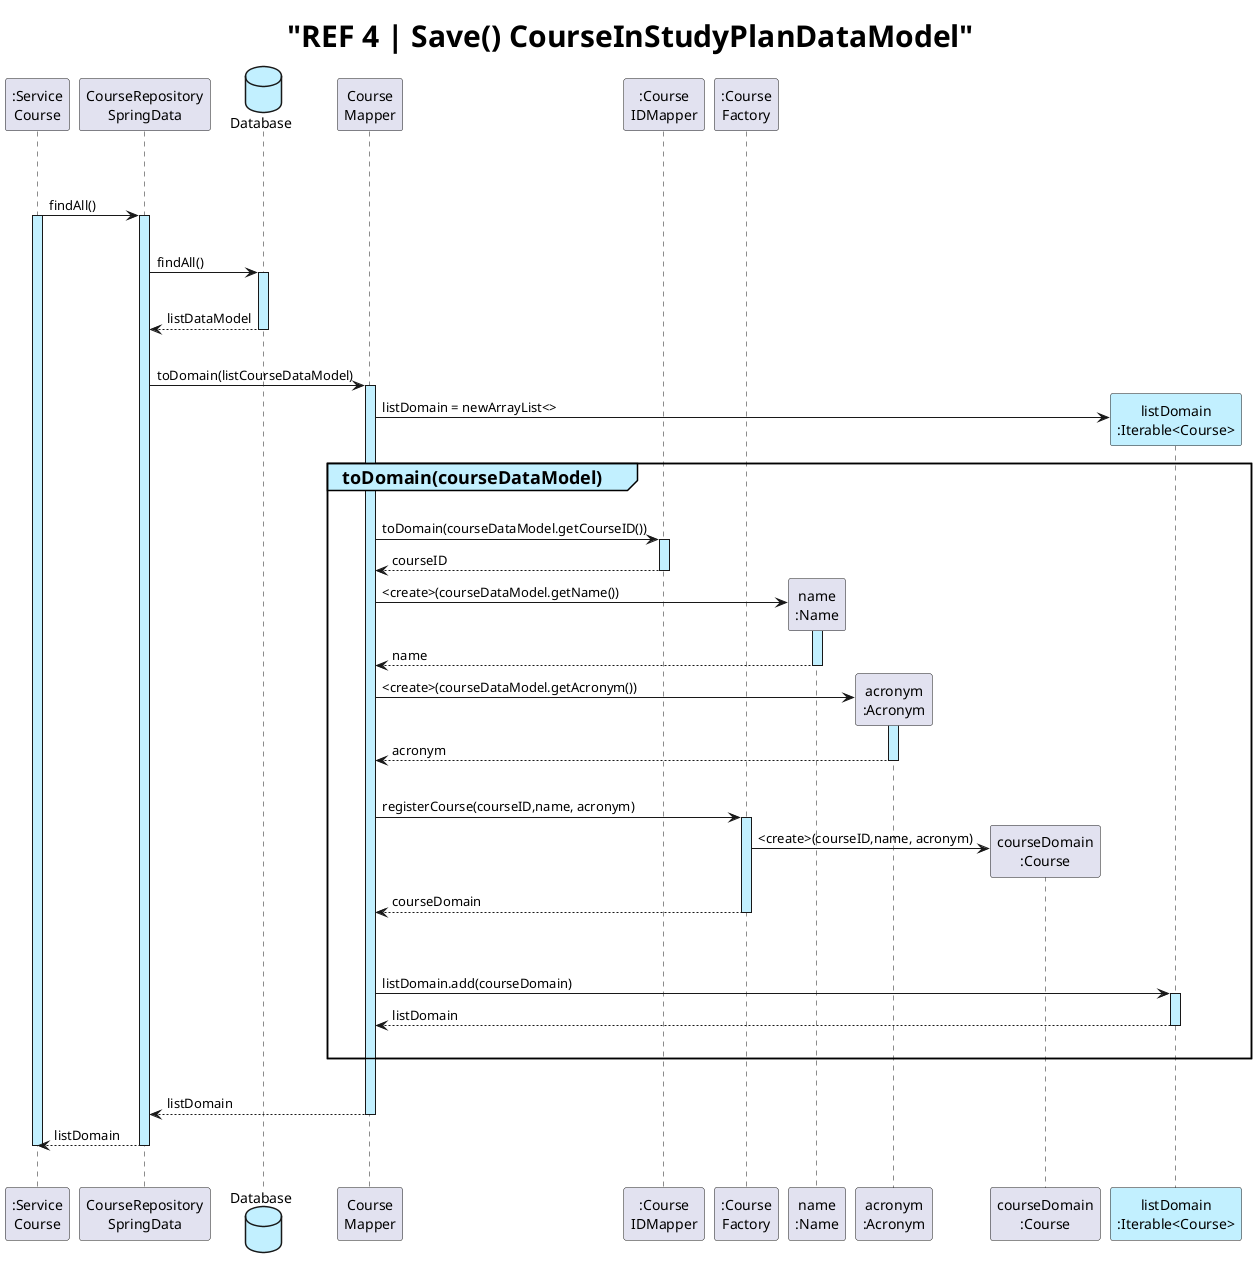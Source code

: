 @startuml

title <size:30>"REF 4 | Save() CourseInStudyPlanDataModel"</size>
|||
participant ":Service\nCourse" as Service
participant "CourseRepository\nSpringData" as Repository
database "Database" as DT #application
participant "Course\nMapper" as CM
participant ":Course\nIDMapper" as CIM
participant ":Course\nFactory" as F

skinparam sequenceLifeLineBackgroundColor #application
|||
Service-> Repository++: findAll()
Service ++
|||
Repository-> DT ++: findAll()
|||
DT --> Repository --: listDataModel
|||
Repository -> CM ++: toDomain(listCourseDataModel)

create "listDomain\n:Iterable<Course>" as DomainList #application
CM -> DomainList : listDomain = newArrayList<>


group#application <size:18>toDomain(courseDataModel) </size>
|||
CM -> CIM ++: toDomain(courseDataModel.getCourseID())
CIM --> CM --: courseID
create "name\n:Name" as NM
CM -> NM ++: <create>(courseDataModel.getName())
NM --> CM --: name
create "acronym\n:Acronym" as AC
CM -> AC ++: <create>(courseDataModel.getAcronym())
AC --> CM --: acronym
|||
CM -> F ++: registerCourse(courseID,name, acronym)
create "courseDomain\n:Course" as CD
F -> CD :<create>(courseID,name, acronym)
F --> CM --: courseDomain
|||
|||
CM -> DomainList ++:listDomain.add(courseDomain)
DomainList -->CM --:listDomain
|||
end
|||
CM --> Repository --: listDomain
Repository --> Service --: listDomain
Service --
|||


participant "listDomain : Iterable<Course>" as DomainList #application

@enduml
